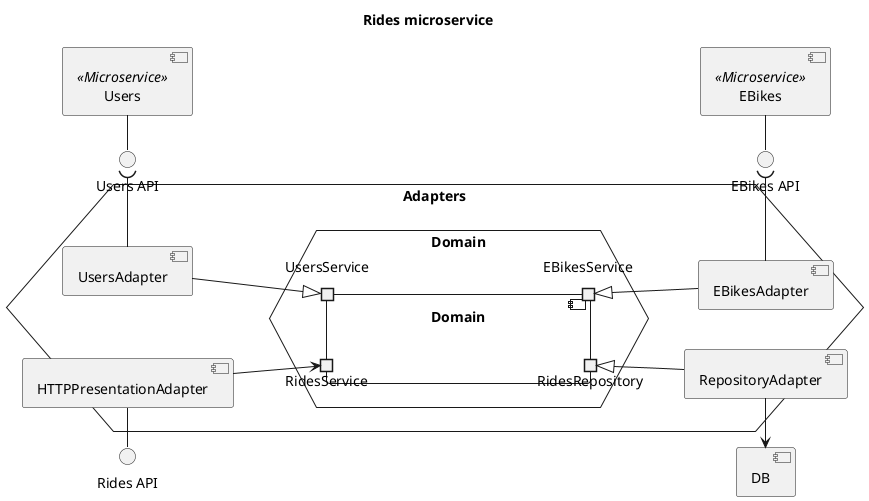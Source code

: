 @startuml rides-components

title "Rides microservice"

left to right direction

component "DB"
interface "Rides API" as RidesAPI
interface "EBikes API" as EBikesAPI
interface "Users API" as UsersAPI

hexagon Adapters {
    hexagon Domain as DomainHex {
        component Domain {
            'ports in or out are just used for layout purposes and do not have any semantic'
            portout "RidesRepository" as Repo
            portin RidesService
            portin UsersService
            portout EBikesService
        }
    }

    component "RepositoryAdapter" as RepoAdapter
    RepoAdapter -l-> DB
    RepoAdapter -u-|> Repo

    component EBikesAdapter
    EBikesAdapter -r-( EBikesAPI
    EBikesAdapter -u-|> EBikesService

    component UsersAdapter
    UsersAdapter -r-( UsersAPI
    UsersAdapter -d-|> UsersService

    component "HTTPPresentationAdapter" as HTTPAdapter
    HTTPAdapter -l-() RidesAPI
    HTTPAdapter -d-> RidesService
}

component "EBikes" as EBikes <<Microservice>>
EBikes -r-() EBikesAPI

component "Users" as Users <<Microservice>>
Users -r-() UsersAPI

@enduml
